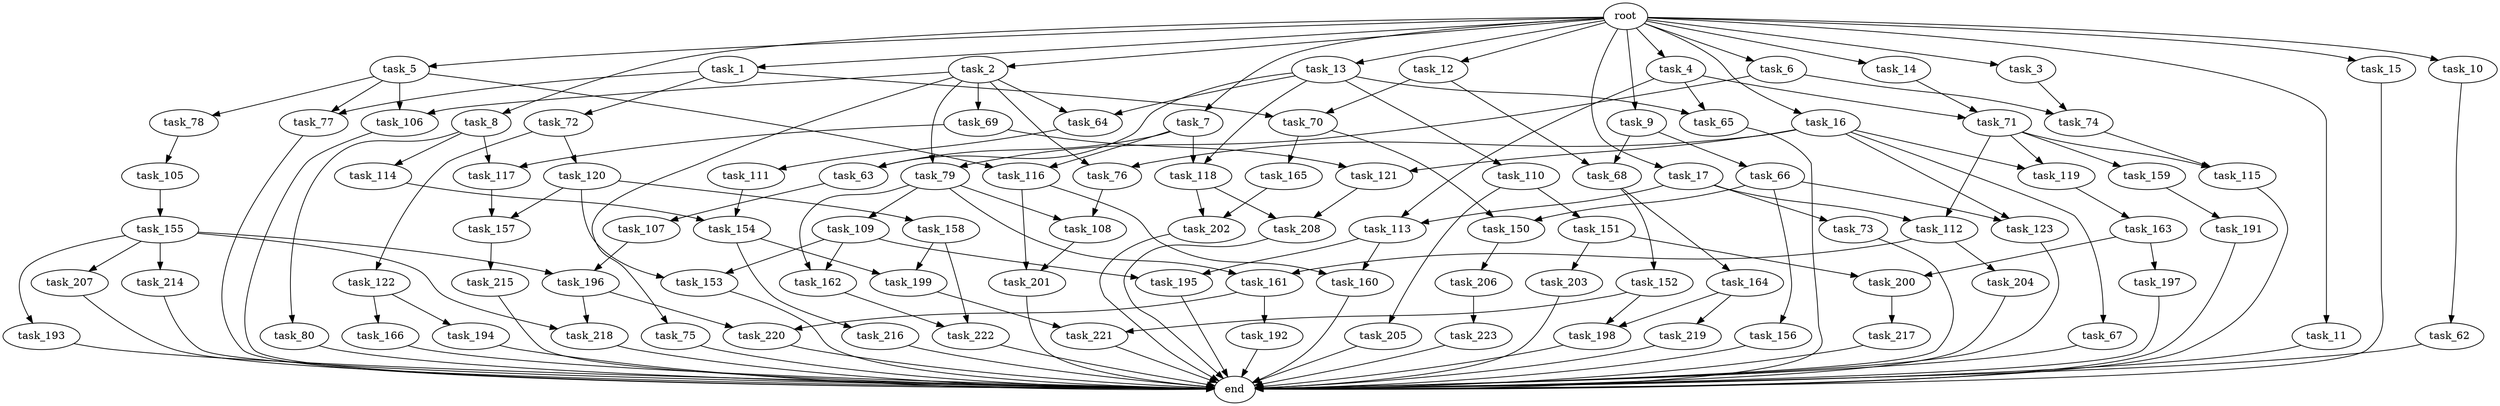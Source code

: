 digraph G {
  task_67 [size="21474836480.000000"];
  task_193 [size="21474836480.000000"];
  task_12 [size="102.400000"];
  task_201 [size="52398601011.200005"];
  task_5 [size="102.400000"];
  task_217 [size="7730941132.800000"];
  task_63 [size="124554051584.000000"];
  task_196 [size="35218731827.200005"];
  task_164 [size="30923764531.200001"];
  task_17 [size="102.400000"];
  task_2 [size="102.400000"];
  task_121 [size="24910810316.800003"];
  task_216 [size="85899345920.000000"];
  task_208 [size="73014444032.000000"];
  task_13 [size="102.400000"];
  task_161 [size="140874927308.800018"];
  task_166 [size="3435973836.800000"];
  task_207 [size="21474836480.000000"];
  task_79 [size="42949672960.000000"];
  task_77 [size="97066260889.600006"];
  task_163 [size="13743895347.200001"];
  task_11 [size="102.400000"];
  task_150 [size="73014444032.000000"];
  task_165 [size="30923764531.200001"];
  task_191 [size="21474836480.000000"];
  task_152 [size="30923764531.200001"];
  task_64 [size="91053306675.200012"];
  task_156 [size="42090679500.800003"];
  root [size="0.000000"];
  task_72 [size="42090679500.800003"];
  task_69 [size="21474836480.000000"];
  task_119 [size="29205777612.800003"];
  task_223 [size="21474836480.000000"];
  task_74 [size="107374182400.000000"];
  end [size="0.000000"];
  task_9 [size="102.400000"];
  task_114 [size="3435973836.800000"];
  task_8 [size="102.400000"];
  task_155 [size="85899345920.000000"];
  task_215 [size="7730941132.800000"];
  task_109 [size="85899345920.000000"];
  task_122 [size="54975581388.800003"];
  task_194 [size="3435973836.800000"];
  task_105 [size="69578470195.199997"];
  task_160 [size="24910810316.800003"];
  task_66 [size="54975581388.800003"];
  task_206 [size="85899345920.000000"];
  task_198 [size="76450417868.800003"];
  task_214 [size="21474836480.000000"];
  task_116 [size="109951162777.600006"];
  task_199 [size="89335319756.800003"];
  task_1 [size="102.400000"];
  task_3 [size="102.400000"];
  task_200 [size="140874927308.800018"];
  task_157 [size="85899345920.000000"];
  task_7 [size="102.400000"];
  task_75 [size="21474836480.000000"];
  task_220 [size="89335319756.800003"];
  task_4 [size="102.400000"];
  task_111 [size="42090679500.800003"];
  task_123 [size="63565515980.800003"];
  task_117 [size="6871947673.600000"];
  task_16 [size="102.400000"];
  task_68 [size="124554051584.000000"];
  task_106 [size="76450417868.800003"];
  task_159 [size="7730941132.800000"];
  task_154 [size="68719476736.000000"];
  task_6 [size="102.400000"];
  task_221 [size="42949672960.000000"];
  task_62 [size="30923764531.200001"];
  task_192 [size="85899345920.000000"];
  task_112 [size="38654705664.000000"];
  task_65 [size="73014444032.000000"];
  task_115 [size="29205777612.800003"];
  task_158 [size="30923764531.200001"];
  task_202 [size="100502234726.400009"];
  task_118 [size="124554051584.000000"];
  task_80 [size="3435973836.800000"];
  task_204 [size="54975581388.800003"];
  task_73 [size="30923764531.200001"];
  task_162 [size="93630287052.800003"];
  task_203 [size="54975581388.800003"];
  task_15 [size="102.400000"];
  task_120 [size="54975581388.800003"];
  task_113 [size="34359738368.000000"];
  task_151 [size="13743895347.200001"];
  task_76 [size="42949672960.000000"];
  task_70 [size="111669149696.000000"];
  task_222 [size="58411555225.600006"];
  task_197 [size="85899345920.000000"];
  task_218 [size="24910810316.800003"];
  task_219 [size="54975581388.800003"];
  task_71 [size="11166914969.600000"];
  task_78 [size="54975581388.800003"];
  task_10 [size="102.400000"];
  task_14 [size="102.400000"];
  task_110 [size="69578470195.199997"];
  task_205 [size="13743895347.200001"];
  task_108 [size="171798691840.000000"];
  task_195 [size="11166914969.600000"];
  task_153 [size="38654705664.000000"];
  task_107 [size="69578470195.199997"];

  task_67 -> end [size="1.000000"];
  task_193 -> end [size="1.000000"];
  task_12 -> task_68 [size="679477248.000000"];
  task_12 -> task_70 [size="679477248.000000"];
  task_201 -> end [size="1.000000"];
  task_5 -> task_116 [size="536870912.000000"];
  task_5 -> task_106 [size="536870912.000000"];
  task_5 -> task_77 [size="536870912.000000"];
  task_5 -> task_78 [size="536870912.000000"];
  task_217 -> end [size="1.000000"];
  task_63 -> task_107 [size="679477248.000000"];
  task_196 -> task_220 [size="33554432.000000"];
  task_196 -> task_218 [size="33554432.000000"];
  task_164 -> task_219 [size="536870912.000000"];
  task_164 -> task_198 [size="536870912.000000"];
  task_17 -> task_112 [size="301989888.000000"];
  task_17 -> task_73 [size="301989888.000000"];
  task_17 -> task_113 [size="301989888.000000"];
  task_2 -> task_106 [size="209715200.000000"];
  task_2 -> task_75 [size="209715200.000000"];
  task_2 -> task_69 [size="209715200.000000"];
  task_2 -> task_79 [size="209715200.000000"];
  task_2 -> task_64 [size="209715200.000000"];
  task_2 -> task_76 [size="209715200.000000"];
  task_121 -> task_208 [size="33554432.000000"];
  task_216 -> end [size="1.000000"];
  task_208 -> end [size="1.000000"];
  task_13 -> task_110 [size="679477248.000000"];
  task_13 -> task_63 [size="679477248.000000"];
  task_13 -> task_65 [size="679477248.000000"];
  task_13 -> task_64 [size="679477248.000000"];
  task_13 -> task_118 [size="679477248.000000"];
  task_161 -> task_220 [size="838860800.000000"];
  task_161 -> task_192 [size="838860800.000000"];
  task_166 -> end [size="1.000000"];
  task_207 -> end [size="1.000000"];
  task_79 -> task_109 [size="838860800.000000"];
  task_79 -> task_108 [size="838860800.000000"];
  task_79 -> task_161 [size="838860800.000000"];
  task_79 -> task_162 [size="838860800.000000"];
  task_77 -> end [size="1.000000"];
  task_163 -> task_200 [size="838860800.000000"];
  task_163 -> task_197 [size="838860800.000000"];
  task_11 -> end [size="1.000000"];
  task_150 -> task_206 [size="838860800.000000"];
  task_165 -> task_202 [size="301989888.000000"];
  task_191 -> end [size="1.000000"];
  task_152 -> task_198 [size="209715200.000000"];
  task_152 -> task_221 [size="209715200.000000"];
  task_64 -> task_111 [size="411041792.000000"];
  task_156 -> end [size="1.000000"];
  root -> task_7 [size="1.000000"];
  root -> task_8 [size="1.000000"];
  root -> task_12 [size="1.000000"];
  root -> task_4 [size="1.000000"];
  root -> task_1 [size="1.000000"];
  root -> task_3 [size="1.000000"];
  root -> task_16 [size="1.000000"];
  root -> task_5 [size="1.000000"];
  root -> task_10 [size="1.000000"];
  root -> task_6 [size="1.000000"];
  root -> task_17 [size="1.000000"];
  root -> task_9 [size="1.000000"];
  root -> task_11 [size="1.000000"];
  root -> task_2 [size="1.000000"];
  root -> task_13 [size="1.000000"];
  root -> task_14 [size="1.000000"];
  root -> task_15 [size="1.000000"];
  task_72 -> task_120 [size="536870912.000000"];
  task_72 -> task_122 [size="536870912.000000"];
  task_69 -> task_121 [size="33554432.000000"];
  task_69 -> task_117 [size="33554432.000000"];
  task_119 -> task_163 [size="134217728.000000"];
  task_223 -> end [size="1.000000"];
  task_74 -> task_115 [size="209715200.000000"];
  task_9 -> task_66 [size="536870912.000000"];
  task_9 -> task_68 [size="536870912.000000"];
  task_114 -> task_154 [size="134217728.000000"];
  task_8 -> task_80 [size="33554432.000000"];
  task_8 -> task_114 [size="33554432.000000"];
  task_8 -> task_117 [size="33554432.000000"];
  task_155 -> task_193 [size="209715200.000000"];
  task_155 -> task_214 [size="209715200.000000"];
  task_155 -> task_207 [size="209715200.000000"];
  task_155 -> task_196 [size="209715200.000000"];
  task_155 -> task_218 [size="209715200.000000"];
  task_215 -> end [size="1.000000"];
  task_109 -> task_195 [size="75497472.000000"];
  task_109 -> task_153 [size="75497472.000000"];
  task_109 -> task_162 [size="75497472.000000"];
  task_122 -> task_166 [size="33554432.000000"];
  task_122 -> task_194 [size="33554432.000000"];
  task_194 -> end [size="1.000000"];
  task_105 -> task_155 [size="838860800.000000"];
  task_160 -> end [size="1.000000"];
  task_66 -> task_123 [size="411041792.000000"];
  task_66 -> task_150 [size="411041792.000000"];
  task_66 -> task_156 [size="411041792.000000"];
  task_206 -> task_223 [size="209715200.000000"];
  task_198 -> end [size="1.000000"];
  task_214 -> end [size="1.000000"];
  task_116 -> task_160 [size="209715200.000000"];
  task_116 -> task_201 [size="209715200.000000"];
  task_199 -> task_221 [size="209715200.000000"];
  task_1 -> task_72 [size="411041792.000000"];
  task_1 -> task_70 [size="411041792.000000"];
  task_1 -> task_77 [size="411041792.000000"];
  task_3 -> task_74 [size="838860800.000000"];
  task_200 -> task_217 [size="75497472.000000"];
  task_157 -> task_215 [size="75497472.000000"];
  task_7 -> task_116 [size="536870912.000000"];
  task_7 -> task_63 [size="536870912.000000"];
  task_7 -> task_118 [size="536870912.000000"];
  task_75 -> end [size="1.000000"];
  task_220 -> end [size="1.000000"];
  task_4 -> task_65 [size="33554432.000000"];
  task_4 -> task_71 [size="33554432.000000"];
  task_4 -> task_113 [size="33554432.000000"];
  task_111 -> task_154 [size="536870912.000000"];
  task_123 -> end [size="1.000000"];
  task_117 -> task_157 [size="536870912.000000"];
  task_16 -> task_67 [size="209715200.000000"];
  task_16 -> task_119 [size="209715200.000000"];
  task_16 -> task_76 [size="209715200.000000"];
  task_16 -> task_121 [size="209715200.000000"];
  task_16 -> task_123 [size="209715200.000000"];
  task_68 -> task_152 [size="301989888.000000"];
  task_68 -> task_164 [size="301989888.000000"];
  task_106 -> end [size="1.000000"];
  task_159 -> task_191 [size="209715200.000000"];
  task_154 -> task_199 [size="838860800.000000"];
  task_154 -> task_216 [size="838860800.000000"];
  task_6 -> task_79 [size="209715200.000000"];
  task_6 -> task_74 [size="209715200.000000"];
  task_221 -> end [size="1.000000"];
  task_62 -> end [size="1.000000"];
  task_192 -> end [size="1.000000"];
  task_112 -> task_204 [size="536870912.000000"];
  task_112 -> task_161 [size="536870912.000000"];
  task_65 -> end [size="1.000000"];
  task_115 -> end [size="1.000000"];
  task_158 -> task_222 [size="33554432.000000"];
  task_158 -> task_199 [size="33554432.000000"];
  task_202 -> end [size="1.000000"];
  task_118 -> task_202 [size="679477248.000000"];
  task_118 -> task_208 [size="679477248.000000"];
  task_80 -> end [size="1.000000"];
  task_204 -> end [size="1.000000"];
  task_73 -> end [size="1.000000"];
  task_162 -> task_222 [size="536870912.000000"];
  task_203 -> end [size="1.000000"];
  task_15 -> end [size="1.000000"];
  task_120 -> task_157 [size="301989888.000000"];
  task_120 -> task_153 [size="301989888.000000"];
  task_120 -> task_158 [size="301989888.000000"];
  task_113 -> task_160 [size="33554432.000000"];
  task_113 -> task_195 [size="33554432.000000"];
  task_151 -> task_203 [size="536870912.000000"];
  task_151 -> task_200 [size="536870912.000000"];
  task_76 -> task_108 [size="838860800.000000"];
  task_70 -> task_150 [size="301989888.000000"];
  task_70 -> task_165 [size="301989888.000000"];
  task_222 -> end [size="1.000000"];
  task_197 -> end [size="1.000000"];
  task_218 -> end [size="1.000000"];
  task_219 -> end [size="1.000000"];
  task_71 -> task_112 [size="75497472.000000"];
  task_71 -> task_119 [size="75497472.000000"];
  task_71 -> task_115 [size="75497472.000000"];
  task_71 -> task_159 [size="75497472.000000"];
  task_78 -> task_105 [size="679477248.000000"];
  task_10 -> task_62 [size="301989888.000000"];
  task_14 -> task_71 [size="75497472.000000"];
  task_110 -> task_205 [size="134217728.000000"];
  task_110 -> task_151 [size="134217728.000000"];
  task_205 -> end [size="1.000000"];
  task_108 -> task_201 [size="301989888.000000"];
  task_195 -> end [size="1.000000"];
  task_153 -> end [size="1.000000"];
  task_107 -> task_196 [size="134217728.000000"];
}
